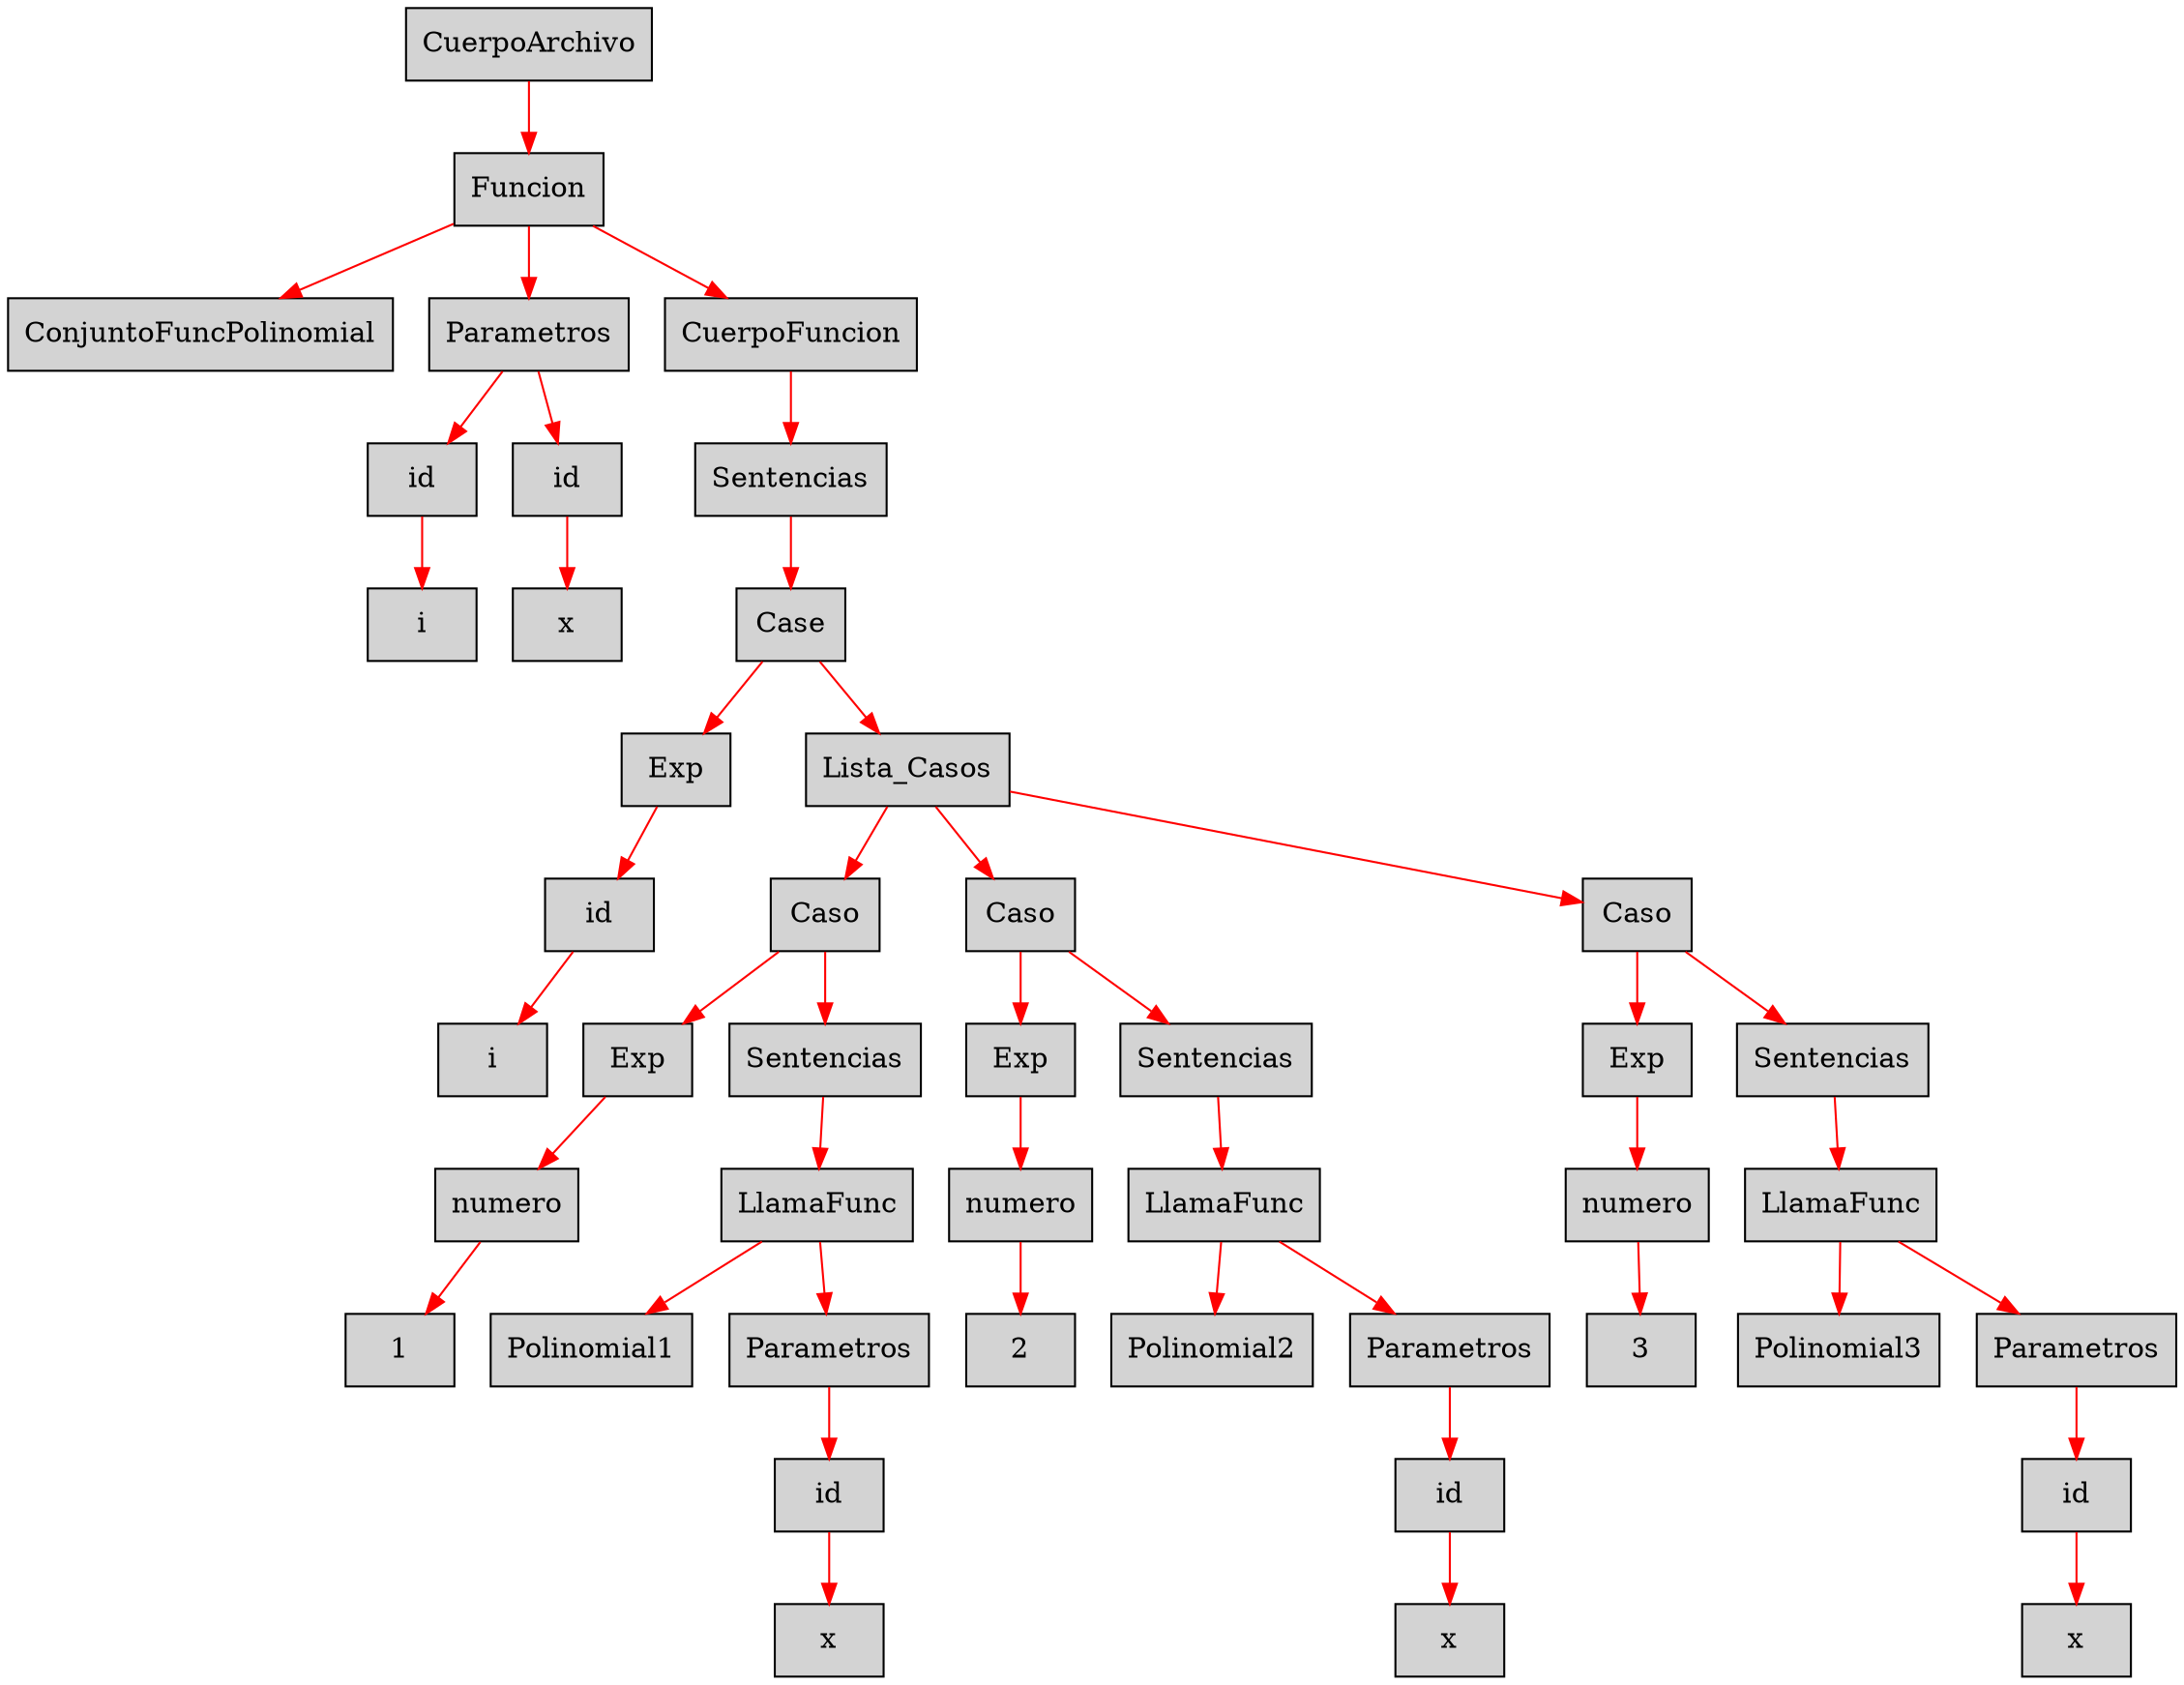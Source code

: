 digraph G {node[shape=box, style=filled]; edge[color=red]
node1805766950[label="CuerpoArchivo"];
 node1805766950->node1980973908;node1980973908[label="Funcion"];
 node1980973908->node715457404;node715457404[label="ConjuntoFuncPolinomial"];
 node1980973908->node641327845;node641327845[label="Parametros"];
 node641327845->node1131692005;node1131692005[label="id"];
 node1131692005->node798084412;node798084412[label="i"];
 node641327845->node757962065;node757962065[label="id"];
 node757962065->node1147827419;node1147827419[label="x"];
 node1980973908->node646176932;node646176932[label="CuerpoFuncion"];
 node646176932->node131740005;node131740005[label="Sentencias"];
 node131740005->node1176288210;node1176288210[label="Case"];
 node1176288210->node1372046182;node1372046182[label="Exp"];
 node1372046182->node1752735546;node1752735546[label="id"];
 node1752735546->node1048562249;node1048562249[label="i"];
 node1176288210->node496907391;node496907391[label="Lista_Casos"];
 node496907391->node1923942489;node1923942489[label="Caso"];
 node1923942489->node1577109625;node1577109625[label="Exp"];
 node1577109625->node510487666;node510487666[label="numero"];
 node510487666->node1916575244;node1916575244[label="1"];
 node1923942489->node1758052306;node1758052306[label="Sentencias"];
 node1758052306->node819130802;node819130802[label="LlamaFunc"];
 node819130802->node1168704806;node1168704806[label="Polinomial1"];
 node819130802->node1408450401;node1408450401[label="Parametros"];
 node1408450401->node1994472930;node1994472930[label="id"];
 node1994472930->node1360600557;node1360600557[label="x"];
 node496907391->node1553244893;node1553244893[label="Caso"];
 node1553244893->node383161881;node383161881[label="Exp"];
 node383161881->node1764210444;node1764210444[label="numero"];
 node1764210444->node1883777456;node1883777456[label="2"];
 node1553244893->node154398510;node154398510[label="Sentencias"];
 node154398510->node737658447;node737658447[label="LlamaFunc"];
 node737658447->node2143063018;node2143063018[label="Polinomial2"];
 node737658447->node1317550084;node1317550084[label="Parametros"];
 node1317550084->node1490351204;node1490351204[label="id"];
 node1490351204->node1300534415;node1300534415[label="x"];
 node496907391->node1451009294;node1451009294[label="Caso"];
 node1451009294->node1505492957;node1505492957[label="Exp"];
 node1505492957->node649283418;node649283418[label="numero"];
 node649283418->node1341825007;node1341825007[label="3"];
 node1451009294->node2082277323;node2082277323[label="Sentencias"];
 node2082277323->node2053003906;node2053003906[label="LlamaFunc"];
 node2053003906->node1189825284;node1189825284[label="Polinomial3"];
 node2053003906->node1576378833;node1576378833[label="Parametros"];
 node1576378833->node1229117179;node1229117179[label="id"];
 node1229117179->node1094717211;node1094717211[label="x"];

}
